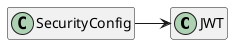 @startuml security
    hide empty members
    class JWT
    class SecurityConfig

    SecurityConfig -> JWT
@enduml